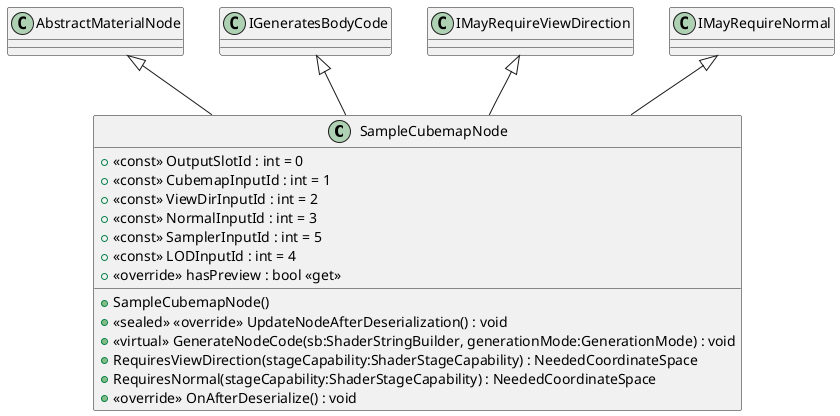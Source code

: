 @startuml
class SampleCubemapNode {
    + <<const>> OutputSlotId : int = 0
    + <<const>> CubemapInputId : int = 1
    + <<const>> ViewDirInputId : int = 2
    + <<const>> NormalInputId : int = 3
    + <<const>> SamplerInputId : int = 5
    + <<const>> LODInputId : int = 4
    + <<override>> hasPreview : bool <<get>>
    + SampleCubemapNode()
    + <<sealed>> <<override>> UpdateNodeAfterDeserialization() : void
    + <<virtual>> GenerateNodeCode(sb:ShaderStringBuilder, generationMode:GenerationMode) : void
    + RequiresViewDirection(stageCapability:ShaderStageCapability) : NeededCoordinateSpace
    + RequiresNormal(stageCapability:ShaderStageCapability) : NeededCoordinateSpace
    + <<override>> OnAfterDeserialize() : void
}
AbstractMaterialNode <|-- SampleCubemapNode
IGeneratesBodyCode <|-- SampleCubemapNode
IMayRequireViewDirection <|-- SampleCubemapNode
IMayRequireNormal <|-- SampleCubemapNode
@enduml
